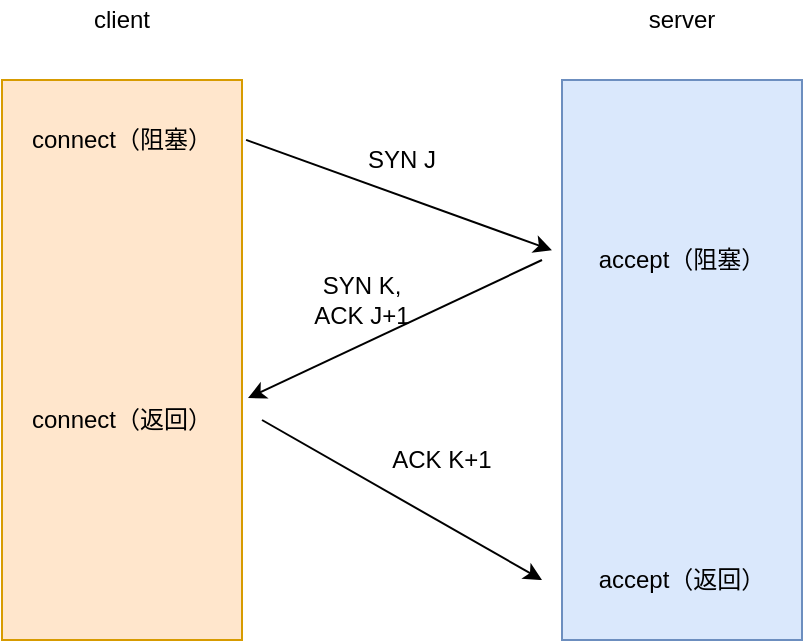 <mxfile version="12.4.2" type="device" pages="1"><diagram id="qolWuasyji0odAuwRze2" name="Page-1"><mxGraphModel dx="946" dy="591" grid="1" gridSize="10" guides="1" tooltips="1" connect="1" arrows="1" fold="1" page="1" pageScale="1" pageWidth="827" pageHeight="1169" math="0" shadow="0"><root><mxCell id="0"/><mxCell id="1" parent="0"/><mxCell id="BhbUtCS3uzNNPaiS-hxy-1" value="" style="rounded=0;whiteSpace=wrap;html=1;fillColor=#ffe6cc;strokeColor=#d79b00;" vertex="1" parent="1"><mxGeometry x="120" y="200" width="120" height="280" as="geometry"/></mxCell><mxCell id="BhbUtCS3uzNNPaiS-hxy-2" value="" style="rounded=0;whiteSpace=wrap;html=1;fillColor=#dae8fc;strokeColor=#6c8ebf;" vertex="1" parent="1"><mxGeometry x="400" y="200" width="120" height="280" as="geometry"/></mxCell><mxCell id="BhbUtCS3uzNNPaiS-hxy-3" value="client" style="text;html=1;strokeColor=none;fillColor=none;align=center;verticalAlign=middle;whiteSpace=wrap;rounded=0;" vertex="1" parent="1"><mxGeometry x="160" y="160" width="40" height="20" as="geometry"/></mxCell><mxCell id="BhbUtCS3uzNNPaiS-hxy-4" value="server" style="text;html=1;strokeColor=none;fillColor=none;align=center;verticalAlign=middle;whiteSpace=wrap;rounded=0;" vertex="1" parent="1"><mxGeometry x="440" y="160" width="40" height="20" as="geometry"/></mxCell><mxCell id="BhbUtCS3uzNNPaiS-hxy-5" value="connect（阻塞）" style="text;html=1;strokeColor=none;fillColor=none;align=center;verticalAlign=middle;whiteSpace=wrap;rounded=0;" vertex="1" parent="1"><mxGeometry x="130" y="220" width="100" height="20" as="geometry"/></mxCell><mxCell id="BhbUtCS3uzNNPaiS-hxy-6" value="connect（返回）" style="text;html=1;strokeColor=none;fillColor=none;align=center;verticalAlign=middle;whiteSpace=wrap;rounded=0;" vertex="1" parent="1"><mxGeometry x="130" y="360" width="100" height="20" as="geometry"/></mxCell><mxCell id="BhbUtCS3uzNNPaiS-hxy-7" value="accept（阻塞）" style="text;html=1;strokeColor=none;fillColor=none;align=center;verticalAlign=middle;whiteSpace=wrap;rounded=0;" vertex="1" parent="1"><mxGeometry x="410" y="280" width="100" height="20" as="geometry"/></mxCell><mxCell id="BhbUtCS3uzNNPaiS-hxy-8" style="edgeStyle=orthogonalEdgeStyle;rounded=0;orthogonalLoop=1;jettySize=auto;html=1;exitX=0.5;exitY=1;exitDx=0;exitDy=0;" edge="1" parent="1" source="BhbUtCS3uzNNPaiS-hxy-7" target="BhbUtCS3uzNNPaiS-hxy-7"><mxGeometry relative="1" as="geometry"/></mxCell><mxCell id="BhbUtCS3uzNNPaiS-hxy-9" value="" style="endArrow=classic;html=1;exitX=1.017;exitY=0.107;exitDx=0;exitDy=0;exitPerimeter=0;entryX=-0.042;entryY=0.304;entryDx=0;entryDy=0;entryPerimeter=0;" edge="1" parent="1" source="BhbUtCS3uzNNPaiS-hxy-1" target="BhbUtCS3uzNNPaiS-hxy-2"><mxGeometry width="50" height="50" relative="1" as="geometry"><mxPoint x="290" y="320" as="sourcePoint"/><mxPoint x="340" y="270" as="targetPoint"/></mxGeometry></mxCell><mxCell id="BhbUtCS3uzNNPaiS-hxy-10" value="accept（返回）" style="text;html=1;strokeColor=none;fillColor=none;align=center;verticalAlign=middle;whiteSpace=wrap;rounded=0;" vertex="1" parent="1"><mxGeometry x="410" y="440" width="100" height="20" as="geometry"/></mxCell><mxCell id="BhbUtCS3uzNNPaiS-hxy-11" value="SYN J" style="text;html=1;strokeColor=none;fillColor=none;align=center;verticalAlign=middle;whiteSpace=wrap;rounded=0;" vertex="1" parent="1"><mxGeometry x="300" y="230" width="40" height="20" as="geometry"/></mxCell><mxCell id="BhbUtCS3uzNNPaiS-hxy-12" value="" style="endArrow=classic;html=1;entryX=1.025;entryY=0.568;entryDx=0;entryDy=0;entryPerimeter=0;" edge="1" parent="1" target="BhbUtCS3uzNNPaiS-hxy-1"><mxGeometry width="50" height="50" relative="1" as="geometry"><mxPoint x="390" y="290" as="sourcePoint"/><mxPoint x="350" y="360" as="targetPoint"/></mxGeometry></mxCell><mxCell id="BhbUtCS3uzNNPaiS-hxy-13" value="SYN K,&lt;br&gt;ACK J+1" style="text;html=1;strokeColor=none;fillColor=none;align=center;verticalAlign=middle;whiteSpace=wrap;rounded=0;" vertex="1" parent="1"><mxGeometry x="270" y="300" width="60" height="20" as="geometry"/></mxCell><mxCell id="BhbUtCS3uzNNPaiS-hxy-14" value="" style="endArrow=classic;html=1;" edge="1" parent="1"><mxGeometry width="50" height="50" relative="1" as="geometry"><mxPoint x="250" y="370" as="sourcePoint"/><mxPoint x="390" y="450" as="targetPoint"/></mxGeometry></mxCell><mxCell id="BhbUtCS3uzNNPaiS-hxy-15" value="ACK K+1" style="text;html=1;strokeColor=none;fillColor=none;align=center;verticalAlign=middle;whiteSpace=wrap;rounded=0;" vertex="1" parent="1"><mxGeometry x="310" y="380" width="60" height="20" as="geometry"/></mxCell></root></mxGraphModel></diagram></mxfile>